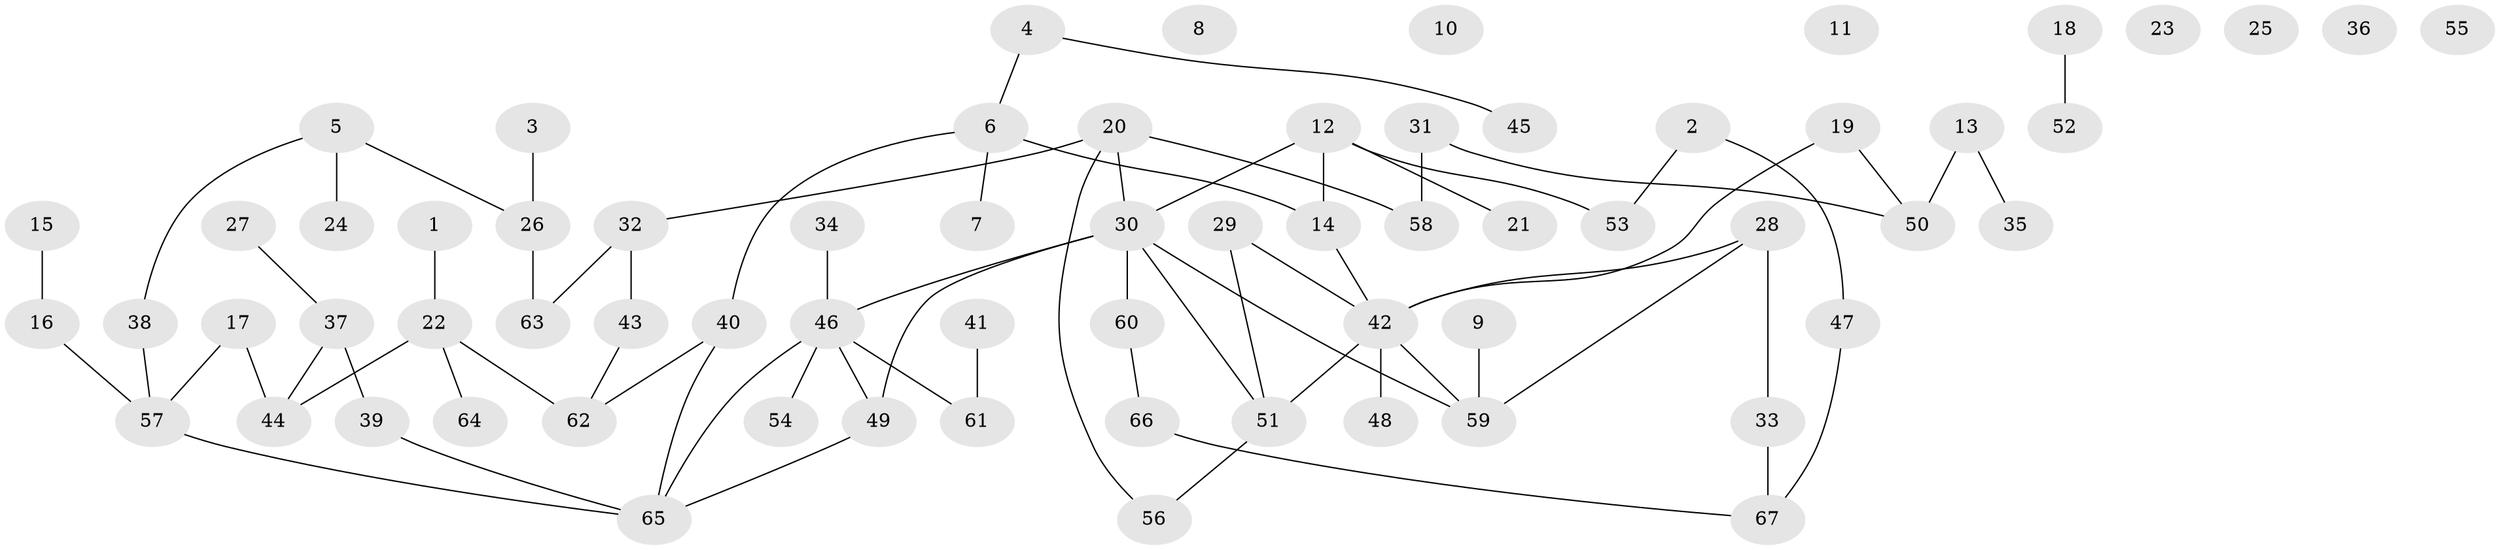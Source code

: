 // Generated by graph-tools (version 1.1) at 2025/13/03/09/25 04:13:05]
// undirected, 67 vertices, 73 edges
graph export_dot {
graph [start="1"]
  node [color=gray90,style=filled];
  1;
  2;
  3;
  4;
  5;
  6;
  7;
  8;
  9;
  10;
  11;
  12;
  13;
  14;
  15;
  16;
  17;
  18;
  19;
  20;
  21;
  22;
  23;
  24;
  25;
  26;
  27;
  28;
  29;
  30;
  31;
  32;
  33;
  34;
  35;
  36;
  37;
  38;
  39;
  40;
  41;
  42;
  43;
  44;
  45;
  46;
  47;
  48;
  49;
  50;
  51;
  52;
  53;
  54;
  55;
  56;
  57;
  58;
  59;
  60;
  61;
  62;
  63;
  64;
  65;
  66;
  67;
  1 -- 22;
  2 -- 47;
  2 -- 53;
  3 -- 26;
  4 -- 6;
  4 -- 45;
  5 -- 24;
  5 -- 26;
  5 -- 38;
  6 -- 7;
  6 -- 14;
  6 -- 40;
  9 -- 59;
  12 -- 14;
  12 -- 21;
  12 -- 30;
  12 -- 53;
  13 -- 35;
  13 -- 50;
  14 -- 42;
  15 -- 16;
  16 -- 57;
  17 -- 44;
  17 -- 57;
  18 -- 52;
  19 -- 42;
  19 -- 50;
  20 -- 30;
  20 -- 32;
  20 -- 56;
  20 -- 58;
  22 -- 44;
  22 -- 62;
  22 -- 64;
  26 -- 63;
  27 -- 37;
  28 -- 33;
  28 -- 42;
  28 -- 59;
  29 -- 42;
  29 -- 51;
  30 -- 46;
  30 -- 49;
  30 -- 51;
  30 -- 59;
  30 -- 60;
  31 -- 50;
  31 -- 58;
  32 -- 43;
  32 -- 63;
  33 -- 67;
  34 -- 46;
  37 -- 39;
  37 -- 44;
  38 -- 57;
  39 -- 65;
  40 -- 62;
  40 -- 65;
  41 -- 61;
  42 -- 48;
  42 -- 51;
  42 -- 59;
  43 -- 62;
  46 -- 49;
  46 -- 54;
  46 -- 61;
  46 -- 65;
  47 -- 67;
  49 -- 65;
  51 -- 56;
  57 -- 65;
  60 -- 66;
  66 -- 67;
}
